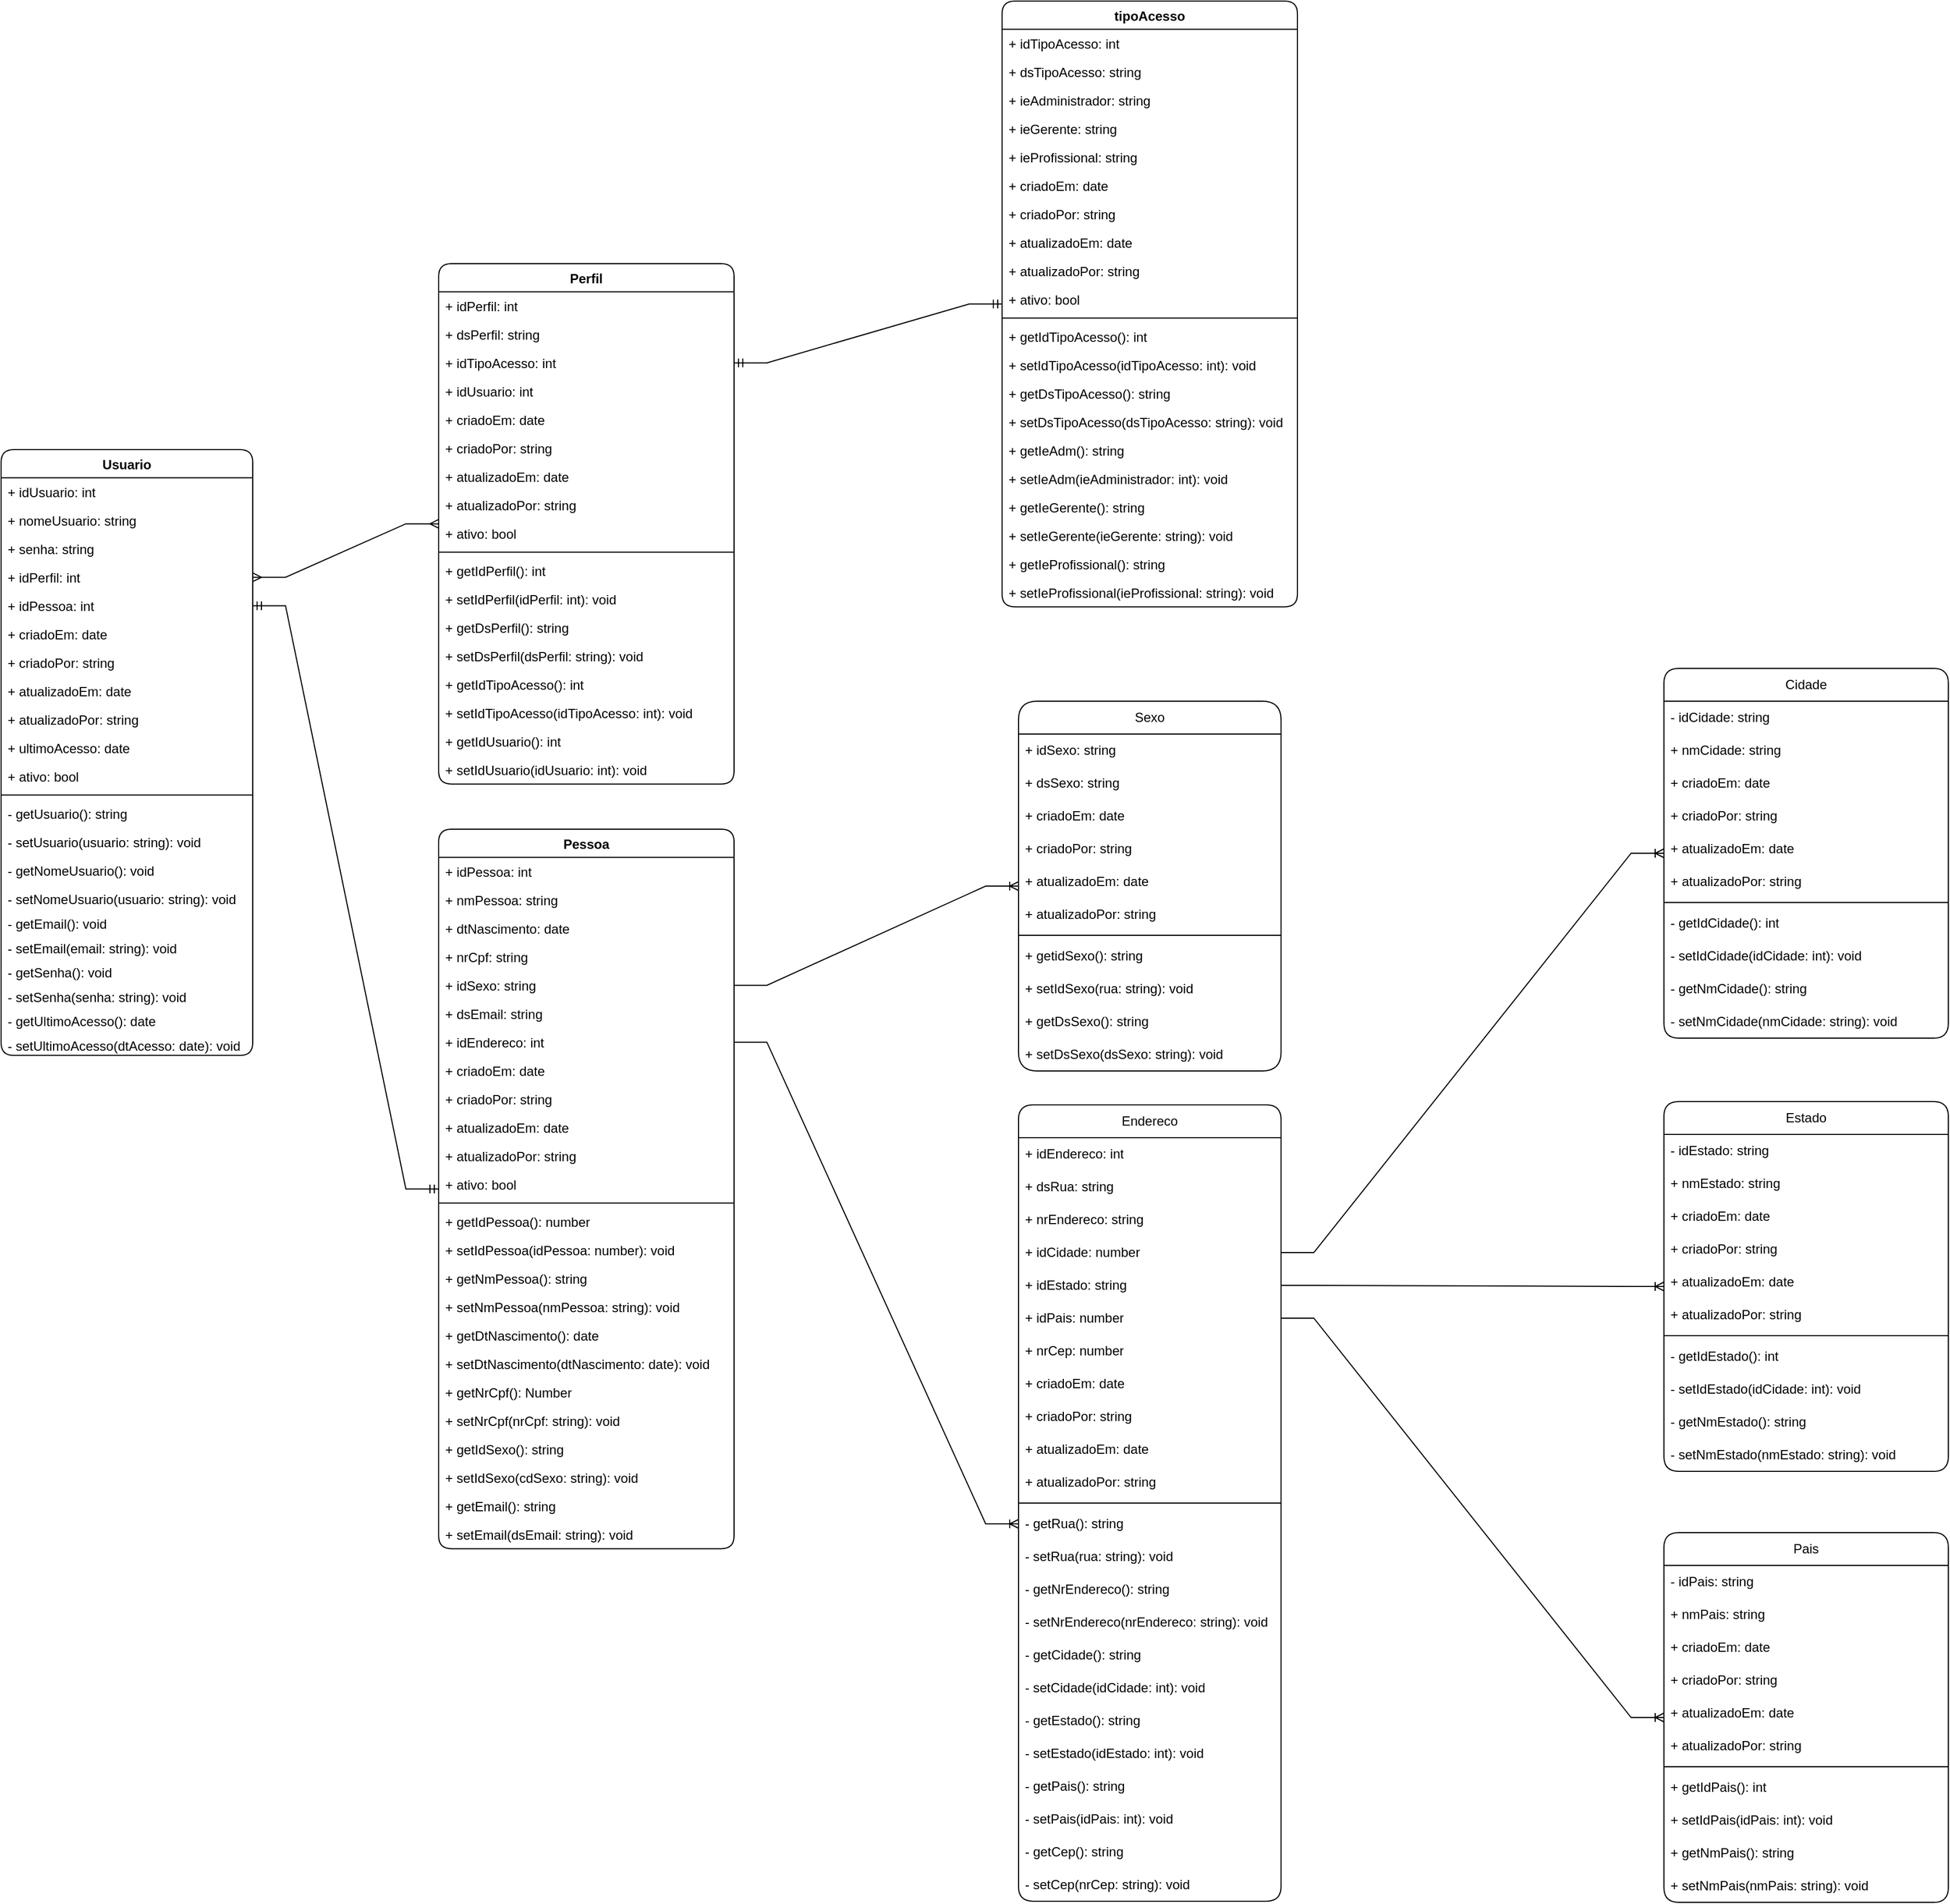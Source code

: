 <mxfile version="24.0.2" type="github">
  <diagram name="Página-1" id="hzcNKE6raNdsnJLooymA">
    <mxGraphModel dx="3218" dy="2235" grid="1" gridSize="10" guides="1" tooltips="1" connect="1" arrows="1" fold="1" page="1" pageScale="1" pageWidth="827" pageHeight="1169" math="0" shadow="0">
      <root>
        <mxCell id="0" />
        <mxCell id="1" parent="0" />
        <mxCell id="2" value="Usuario" style="swimlane;fontStyle=1;align=center;verticalAlign=top;childLayout=stackLayout;horizontal=1;startSize=25.7;horizontalStack=0;resizeParent=1;resizeParentMax=0;resizeLast=0;collapsible=0;marginBottom=0;rounded=1;" parent="1" vertex="1">
          <mxGeometry x="-240" width="230" height="553.8" as="geometry" />
        </mxCell>
        <mxCell id="3" value="+ idUsuario: int" style="text;strokeColor=none;fillColor=none;align=left;verticalAlign=top;spacingLeft=4;spacingRight=4;overflow=hidden;rotatable=0;points=[[0,0.5],[1,0.5]];portConstraint=eastwest;rounded=1;" parent="2" vertex="1">
          <mxGeometry y="25.7" width="230" height="26" as="geometry" />
        </mxCell>
        <mxCell id="4" value="+ nomeUsuario: string" style="text;strokeColor=none;fillColor=none;align=left;verticalAlign=top;spacingLeft=4;spacingRight=4;overflow=hidden;rotatable=0;points=[[0,0.5],[1,0.5]];portConstraint=eastwest;rounded=1;" parent="2" vertex="1">
          <mxGeometry y="51.7" width="230" height="26" as="geometry" />
        </mxCell>
        <mxCell id="6" value="+ senha: string" style="text;strokeColor=none;fillColor=none;align=left;verticalAlign=top;spacingLeft=4;spacingRight=4;overflow=hidden;rotatable=0;points=[[0,0.5],[1,0.5]];portConstraint=eastwest;rounded=1;" parent="2" vertex="1">
          <mxGeometry y="77.7" width="230" height="26" as="geometry" />
        </mxCell>
        <mxCell id="389NvzC_RO50Inqlh07T-171" value="+ idPerfil: int" style="text;strokeColor=none;fillColor=none;align=left;verticalAlign=top;spacingLeft=4;spacingRight=4;overflow=hidden;rotatable=0;points=[[0,0.5],[1,0.5]];portConstraint=eastwest;rounded=1;" vertex="1" parent="2">
          <mxGeometry y="103.7" width="230" height="26" as="geometry" />
        </mxCell>
        <mxCell id="389NvzC_RO50Inqlh07T-232" value="+ idPessoa: int" style="text;strokeColor=none;fillColor=none;align=left;verticalAlign=top;spacingLeft=4;spacingRight=4;overflow=hidden;rotatable=0;points=[[0,0.5],[1,0.5]];portConstraint=eastwest;rounded=1;" vertex="1" parent="2">
          <mxGeometry y="129.7" width="230" height="26" as="geometry" />
        </mxCell>
        <mxCell id="7" value="+ criadoEm: date" style="text;strokeColor=none;fillColor=none;align=left;verticalAlign=top;spacingLeft=4;spacingRight=4;overflow=hidden;rotatable=0;points=[[0,0.5],[1,0.5]];portConstraint=eastwest;rounded=1;" parent="2" vertex="1">
          <mxGeometry y="155.7" width="230" height="26" as="geometry" />
        </mxCell>
        <mxCell id="389NvzC_RO50Inqlh07T-42" value="+ criadoPor: string" style="text;strokeColor=none;fillColor=none;align=left;verticalAlign=top;spacingLeft=4;spacingRight=4;overflow=hidden;rotatable=0;points=[[0,0.5],[1,0.5]];portConstraint=eastwest;rounded=1;" vertex="1" parent="2">
          <mxGeometry y="181.7" width="230" height="26" as="geometry" />
        </mxCell>
        <mxCell id="389NvzC_RO50Inqlh07T-43" value="+ atualizadoEm: date" style="text;strokeColor=none;fillColor=none;align=left;verticalAlign=top;spacingLeft=4;spacingRight=4;overflow=hidden;rotatable=0;points=[[0,0.5],[1,0.5]];portConstraint=eastwest;rounded=1;" vertex="1" parent="2">
          <mxGeometry y="207.7" width="230" height="26" as="geometry" />
        </mxCell>
        <mxCell id="389NvzC_RO50Inqlh07T-45" value="+ atualizadoPor: string" style="text;strokeColor=none;fillColor=none;align=left;verticalAlign=top;spacingLeft=4;spacingRight=4;overflow=hidden;rotatable=0;points=[[0,0.5],[1,0.5]];portConstraint=eastwest;rounded=1;" vertex="1" parent="2">
          <mxGeometry y="233.7" width="230" height="26" as="geometry" />
        </mxCell>
        <mxCell id="8" value="+ ultimoAcesso: date" style="text;strokeColor=none;fillColor=none;align=left;verticalAlign=top;spacingLeft=4;spacingRight=4;overflow=hidden;rotatable=0;points=[[0,0.5],[1,0.5]];portConstraint=eastwest;rounded=1;" parent="2" vertex="1">
          <mxGeometry y="259.7" width="230" height="26" as="geometry" />
        </mxCell>
        <mxCell id="9" value="+ ativo: bool" style="text;strokeColor=none;fillColor=none;align=left;verticalAlign=top;spacingLeft=4;spacingRight=4;overflow=hidden;rotatable=0;points=[[0,0.5],[1,0.5]];portConstraint=eastwest;rounded=1;" parent="2" vertex="1">
          <mxGeometry y="285.7" width="230" height="26" as="geometry" />
        </mxCell>
        <mxCell id="10" style="line;strokeWidth=1;fillColor=none;align=left;verticalAlign=middle;spacingTop=-1;spacingLeft=3;spacingRight=3;rotatable=0;labelPosition=right;points=[];portConstraint=eastwest;strokeColor=inherit;rounded=1;" parent="2" vertex="1">
          <mxGeometry y="311.7" width="230" height="8" as="geometry" />
        </mxCell>
        <mxCell id="22o2V8kA4_nBRsVuC68j-28" value="- getUsuario(): string" style="text;strokeColor=none;fillColor=none;align=left;verticalAlign=top;spacingLeft=4;spacingRight=4;overflow=hidden;rotatable=0;points=[[0,0.5],[1,0.5]];portConstraint=eastwest;rounded=1;" parent="2" vertex="1">
          <mxGeometry y="319.7" width="230" height="26" as="geometry" />
        </mxCell>
        <mxCell id="11" value="- setUsuario(usuario: string): void" style="text;strokeColor=none;fillColor=none;align=left;verticalAlign=top;spacingLeft=4;spacingRight=4;overflow=hidden;rotatable=0;points=[[0,0.5],[1,0.5]];portConstraint=eastwest;rounded=1;" parent="2" vertex="1">
          <mxGeometry y="345.7" width="230" height="26" as="geometry" />
        </mxCell>
        <mxCell id="12" value="- getNomeUsuario(): void" style="text;strokeColor=none;fillColor=none;align=left;verticalAlign=top;spacingLeft=4;spacingRight=4;overflow=hidden;rotatable=0;points=[[0,0.5],[1,0.5]];portConstraint=eastwest;rounded=1;" parent="2" vertex="1">
          <mxGeometry y="371.7" width="230" height="26" as="geometry" />
        </mxCell>
        <mxCell id="22o2V8kA4_nBRsVuC68j-26" value="- setNomeUsuario(usuario: string): void" style="text;strokeColor=none;fillColor=none;align=left;verticalAlign=top;spacingLeft=4;spacingRight=4;overflow=hidden;rotatable=0;points=[[0,0.5],[1,0.5]];portConstraint=eastwest;rounded=1;" parent="2" vertex="1">
          <mxGeometry y="397.7" width="230" height="22.3" as="geometry" />
        </mxCell>
        <mxCell id="389NvzC_RO50Inqlh07T-33" value="- getEmail(): void" style="text;strokeColor=none;fillColor=none;align=left;verticalAlign=top;spacingLeft=4;spacingRight=4;overflow=hidden;rotatable=0;points=[[0,0.5],[1,0.5]];portConstraint=eastwest;rounded=1;" vertex="1" parent="2">
          <mxGeometry y="420" width="230" height="22.3" as="geometry" />
        </mxCell>
        <mxCell id="389NvzC_RO50Inqlh07T-32" value="- setEmail(email: string): void" style="text;strokeColor=none;fillColor=none;align=left;verticalAlign=top;spacingLeft=4;spacingRight=4;overflow=hidden;rotatable=0;points=[[0,0.5],[1,0.5]];portConstraint=eastwest;rounded=1;" vertex="1" parent="2">
          <mxGeometry y="442.3" width="230" height="22.3" as="geometry" />
        </mxCell>
        <mxCell id="389NvzC_RO50Inqlh07T-31" value="- getSenha(): void" style="text;strokeColor=none;fillColor=none;align=left;verticalAlign=top;spacingLeft=4;spacingRight=4;overflow=hidden;rotatable=0;points=[[0,0.5],[1,0.5]];portConstraint=eastwest;rounded=1;" vertex="1" parent="2">
          <mxGeometry y="464.6" width="230" height="22.3" as="geometry" />
        </mxCell>
        <mxCell id="389NvzC_RO50Inqlh07T-30" value="- setSenha(senha: string): void" style="text;strokeColor=none;fillColor=none;align=left;verticalAlign=top;spacingLeft=4;spacingRight=4;overflow=hidden;rotatable=0;points=[[0,0.5],[1,0.5]];portConstraint=eastwest;rounded=1;" vertex="1" parent="2">
          <mxGeometry y="486.9" width="230" height="22.3" as="geometry" />
        </mxCell>
        <mxCell id="389NvzC_RO50Inqlh07T-46" value="- getUltimoAcesso(): date" style="text;strokeColor=none;fillColor=none;align=left;verticalAlign=top;spacingLeft=4;spacingRight=4;overflow=hidden;rotatable=0;points=[[0,0.5],[1,0.5]];portConstraint=eastwest;rounded=1;" vertex="1" parent="2">
          <mxGeometry y="509.2" width="230" height="22.3" as="geometry" />
        </mxCell>
        <mxCell id="389NvzC_RO50Inqlh07T-47" value="- setUltimoAcesso(dtAcesso: date): void" style="text;strokeColor=none;fillColor=none;align=left;verticalAlign=top;spacingLeft=4;spacingRight=4;overflow=hidden;rotatable=0;points=[[0,0.5],[1,0.5]];portConstraint=eastwest;rounded=1;" vertex="1" parent="2">
          <mxGeometry y="531.5" width="230" height="22.3" as="geometry" />
        </mxCell>
        <mxCell id="22o2V8kA4_nBRsVuC68j-12" value="Pessoa" style="swimlane;fontStyle=1;align=center;verticalAlign=top;childLayout=stackLayout;horizontal=1;startSize=25.7;horizontalStack=0;resizeParent=1;resizeParentMax=0;resizeLast=0;collapsible=0;marginBottom=0;rounded=1;" parent="1" vertex="1">
          <mxGeometry x="160" y="347" width="270" height="657.7" as="geometry" />
        </mxCell>
        <mxCell id="22o2V8kA4_nBRsVuC68j-13" value="+ idPessoa: int" style="text;strokeColor=none;fillColor=none;align=left;verticalAlign=top;spacingLeft=4;spacingRight=4;overflow=hidden;rotatable=0;points=[[0,0.5],[1,0.5]];portConstraint=eastwest;rounded=1;" parent="22o2V8kA4_nBRsVuC68j-12" vertex="1">
          <mxGeometry y="25.7" width="270" height="26" as="geometry" />
        </mxCell>
        <mxCell id="22o2V8kA4_nBRsVuC68j-14" value="+ nmPessoa: string" style="text;strokeColor=none;fillColor=none;align=left;verticalAlign=top;spacingLeft=4;spacingRight=4;overflow=hidden;rotatable=0;points=[[0,0.5],[1,0.5]];portConstraint=eastwest;rounded=1;" parent="22o2V8kA4_nBRsVuC68j-12" vertex="1">
          <mxGeometry y="51.7" width="270" height="26" as="geometry" />
        </mxCell>
        <mxCell id="22o2V8kA4_nBRsVuC68j-15" value="+ dtNascimento: date" style="text;strokeColor=none;fillColor=none;align=left;verticalAlign=top;spacingLeft=4;spacingRight=4;overflow=hidden;rotatable=0;points=[[0,0.5],[1,0.5]];portConstraint=eastwest;rounded=1;" parent="22o2V8kA4_nBRsVuC68j-12" vertex="1">
          <mxGeometry y="77.7" width="270" height="26" as="geometry" />
        </mxCell>
        <mxCell id="22o2V8kA4_nBRsVuC68j-16" value="+ nrCpf: string" style="text;strokeColor=none;fillColor=none;align=left;verticalAlign=top;spacingLeft=4;spacingRight=4;overflow=hidden;rotatable=0;points=[[0,0.5],[1,0.5]];portConstraint=eastwest;rounded=1;" parent="22o2V8kA4_nBRsVuC68j-12" vertex="1">
          <mxGeometry y="103.7" width="270" height="26" as="geometry" />
        </mxCell>
        <mxCell id="22o2V8kA4_nBRsVuC68j-17" value="+ idSexo: string" style="text;strokeColor=none;fillColor=none;align=left;verticalAlign=top;spacingLeft=4;spacingRight=4;overflow=hidden;rotatable=0;points=[[0,0.5],[1,0.5]];portConstraint=eastwest;rounded=1;" parent="22o2V8kA4_nBRsVuC68j-12" vertex="1">
          <mxGeometry y="129.7" width="270" height="26" as="geometry" />
        </mxCell>
        <mxCell id="389NvzC_RO50Inqlh07T-41" value="+ dsEmail: string" style="text;strokeColor=none;fillColor=none;align=left;verticalAlign=top;spacingLeft=4;spacingRight=4;overflow=hidden;rotatable=0;points=[[0,0.5],[1,0.5]];portConstraint=eastwest;rounded=1;" vertex="1" parent="22o2V8kA4_nBRsVuC68j-12">
          <mxGeometry y="155.7" width="270" height="26" as="geometry" />
        </mxCell>
        <mxCell id="389NvzC_RO50Inqlh07T-87" value="+ idEndereco: int" style="text;strokeColor=none;fillColor=none;align=left;verticalAlign=top;spacingLeft=4;spacingRight=4;overflow=hidden;rotatable=0;points=[[0,0.5],[1,0.5]];portConstraint=eastwest;rounded=1;" vertex="1" parent="22o2V8kA4_nBRsVuC68j-12">
          <mxGeometry y="181.7" width="270" height="26" as="geometry" />
        </mxCell>
        <mxCell id="22o2V8kA4_nBRsVuC68j-18" value="+ criadoEm: date" style="text;strokeColor=none;fillColor=none;align=left;verticalAlign=top;spacingLeft=4;spacingRight=4;overflow=hidden;rotatable=0;points=[[0,0.5],[1,0.5]];portConstraint=eastwest;rounded=1;" parent="22o2V8kA4_nBRsVuC68j-12" vertex="1">
          <mxGeometry y="207.7" width="270" height="26" as="geometry" />
        </mxCell>
        <mxCell id="22o2V8kA4_nBRsVuC68j-30" value="+ criadoPor: string" style="text;strokeColor=none;fillColor=none;align=left;verticalAlign=top;spacingLeft=4;spacingRight=4;overflow=hidden;rotatable=0;points=[[0,0.5],[1,0.5]];portConstraint=eastwest;rounded=1;" parent="22o2V8kA4_nBRsVuC68j-12" vertex="1">
          <mxGeometry y="233.7" width="270" height="26" as="geometry" />
        </mxCell>
        <mxCell id="22o2V8kA4_nBRsVuC68j-29" value="+ atualizadoEm: date" style="text;strokeColor=none;fillColor=none;align=left;verticalAlign=top;spacingLeft=4;spacingRight=4;overflow=hidden;rotatable=0;points=[[0,0.5],[1,0.5]];portConstraint=eastwest;rounded=1;" parent="22o2V8kA4_nBRsVuC68j-12" vertex="1">
          <mxGeometry y="259.7" width="270" height="26" as="geometry" />
        </mxCell>
        <mxCell id="22o2V8kA4_nBRsVuC68j-31" value="+ atualizadoPor: string" style="text;strokeColor=none;fillColor=none;align=left;verticalAlign=top;spacingLeft=4;spacingRight=4;overflow=hidden;rotatable=0;points=[[0,0.5],[1,0.5]];portConstraint=eastwest;rounded=1;" parent="22o2V8kA4_nBRsVuC68j-12" vertex="1">
          <mxGeometry y="285.7" width="270" height="26" as="geometry" />
        </mxCell>
        <mxCell id="22o2V8kA4_nBRsVuC68j-19" value="+ ativo: bool" style="text;strokeColor=none;fillColor=none;align=left;verticalAlign=top;spacingLeft=4;spacingRight=4;overflow=hidden;rotatable=0;points=[[0,0.5],[1,0.5]];portConstraint=eastwest;rounded=1;" parent="22o2V8kA4_nBRsVuC68j-12" vertex="1">
          <mxGeometry y="311.7" width="270" height="26" as="geometry" />
        </mxCell>
        <mxCell id="22o2V8kA4_nBRsVuC68j-20" style="line;strokeWidth=1;fillColor=none;align=left;verticalAlign=middle;spacingTop=-1;spacingLeft=3;spacingRight=3;rotatable=0;labelPosition=right;points=[];portConstraint=eastwest;strokeColor=inherit;rounded=1;" parent="22o2V8kA4_nBRsVuC68j-12" vertex="1">
          <mxGeometry y="337.7" width="270" height="8" as="geometry" />
        </mxCell>
        <mxCell id="22o2V8kA4_nBRsVuC68j-21" value="+ getIdPessoa(): number" style="text;strokeColor=none;fillColor=none;align=left;verticalAlign=top;spacingLeft=4;spacingRight=4;overflow=hidden;rotatable=0;points=[[0,0.5],[1,0.5]];portConstraint=eastwest;rounded=1;" parent="22o2V8kA4_nBRsVuC68j-12" vertex="1">
          <mxGeometry y="345.7" width="270" height="26" as="geometry" />
        </mxCell>
        <mxCell id="22o2V8kA4_nBRsVuC68j-22" value="+ setIdPessoa(idPessoa: number): void" style="text;strokeColor=none;fillColor=none;align=left;verticalAlign=top;spacingLeft=4;spacingRight=4;overflow=hidden;rotatable=0;points=[[0,0.5],[1,0.5]];portConstraint=eastwest;rounded=1;" parent="22o2V8kA4_nBRsVuC68j-12" vertex="1">
          <mxGeometry y="371.7" width="270" height="26" as="geometry" />
        </mxCell>
        <mxCell id="389NvzC_RO50Inqlh07T-57" value="+ getNmPessoa(): string" style="text;strokeColor=none;fillColor=none;align=left;verticalAlign=top;spacingLeft=4;spacingRight=4;overflow=hidden;rotatable=0;points=[[0,0.5],[1,0.5]];portConstraint=eastwest;rounded=1;" vertex="1" parent="22o2V8kA4_nBRsVuC68j-12">
          <mxGeometry y="397.7" width="270" height="26" as="geometry" />
        </mxCell>
        <mxCell id="389NvzC_RO50Inqlh07T-56" value="+ setNmPessoa(nmPessoa: string): void" style="text;strokeColor=none;fillColor=none;align=left;verticalAlign=top;spacingLeft=4;spacingRight=4;overflow=hidden;rotatable=0;points=[[0,0.5],[1,0.5]];portConstraint=eastwest;rounded=1;" vertex="1" parent="22o2V8kA4_nBRsVuC68j-12">
          <mxGeometry y="423.7" width="270" height="26" as="geometry" />
        </mxCell>
        <mxCell id="389NvzC_RO50Inqlh07T-55" value="+ getDtNascimento(): date" style="text;strokeColor=none;fillColor=none;align=left;verticalAlign=top;spacingLeft=4;spacingRight=4;overflow=hidden;rotatable=0;points=[[0,0.5],[1,0.5]];portConstraint=eastwest;rounded=1;" vertex="1" parent="22o2V8kA4_nBRsVuC68j-12">
          <mxGeometry y="449.7" width="270" height="26" as="geometry" />
        </mxCell>
        <mxCell id="389NvzC_RO50Inqlh07T-54" value="+ setDtNascimento(dtNascimento: date): void" style="text;strokeColor=none;fillColor=none;align=left;verticalAlign=top;spacingLeft=4;spacingRight=4;overflow=hidden;rotatable=0;points=[[0,0.5],[1,0.5]];portConstraint=eastwest;rounded=1;" vertex="1" parent="22o2V8kA4_nBRsVuC68j-12">
          <mxGeometry y="475.7" width="270" height="26" as="geometry" />
        </mxCell>
        <mxCell id="389NvzC_RO50Inqlh07T-53" value="+ getNrCpf(): Number" style="text;strokeColor=none;fillColor=none;align=left;verticalAlign=top;spacingLeft=4;spacingRight=4;overflow=hidden;rotatable=0;points=[[0,0.5],[1,0.5]];portConstraint=eastwest;rounded=1;" vertex="1" parent="22o2V8kA4_nBRsVuC68j-12">
          <mxGeometry y="501.7" width="270" height="26" as="geometry" />
        </mxCell>
        <mxCell id="389NvzC_RO50Inqlh07T-52" value="+ setNrCpf(nrCpf: string): void" style="text;strokeColor=none;fillColor=none;align=left;verticalAlign=top;spacingLeft=4;spacingRight=4;overflow=hidden;rotatable=0;points=[[0,0.5],[1,0.5]];portConstraint=eastwest;rounded=1;" vertex="1" parent="22o2V8kA4_nBRsVuC68j-12">
          <mxGeometry y="527.7" width="270" height="26" as="geometry" />
        </mxCell>
        <mxCell id="389NvzC_RO50Inqlh07T-51" value="+ getIdSexo(): string" style="text;strokeColor=none;fillColor=none;align=left;verticalAlign=top;spacingLeft=4;spacingRight=4;overflow=hidden;rotatable=0;points=[[0,0.5],[1,0.5]];portConstraint=eastwest;rounded=1;" vertex="1" parent="22o2V8kA4_nBRsVuC68j-12">
          <mxGeometry y="553.7" width="270" height="26" as="geometry" />
        </mxCell>
        <mxCell id="389NvzC_RO50Inqlh07T-50" value="+ setIdSexo(cdSexo: string): void" style="text;strokeColor=none;fillColor=none;align=left;verticalAlign=top;spacingLeft=4;spacingRight=4;overflow=hidden;rotatable=0;points=[[0,0.5],[1,0.5]];portConstraint=eastwest;rounded=1;" vertex="1" parent="22o2V8kA4_nBRsVuC68j-12">
          <mxGeometry y="579.7" width="270" height="26" as="geometry" />
        </mxCell>
        <mxCell id="389NvzC_RO50Inqlh07T-49" value="+ getEmail(): string" style="text;strokeColor=none;fillColor=none;align=left;verticalAlign=top;spacingLeft=4;spacingRight=4;overflow=hidden;rotatable=0;points=[[0,0.5],[1,0.5]];portConstraint=eastwest;rounded=1;" vertex="1" parent="22o2V8kA4_nBRsVuC68j-12">
          <mxGeometry y="605.7" width="270" height="26" as="geometry" />
        </mxCell>
        <mxCell id="389NvzC_RO50Inqlh07T-48" value="+ setEmail(dsEmail: string): void" style="text;strokeColor=none;fillColor=none;align=left;verticalAlign=top;spacingLeft=4;spacingRight=4;overflow=hidden;rotatable=0;points=[[0,0.5],[1,0.5]];portConstraint=eastwest;rounded=1;" vertex="1" parent="22o2V8kA4_nBRsVuC68j-12">
          <mxGeometry y="631.7" width="270" height="26" as="geometry" />
        </mxCell>
        <mxCell id="22o2V8kA4_nBRsVuC68j-34" value="Endereco" style="swimlane;fontStyle=0;childLayout=stackLayout;horizontal=1;startSize=30;horizontalStack=0;resizeParent=1;resizeParentMax=0;resizeLast=0;collapsible=1;marginBottom=0;whiteSpace=wrap;html=1;rounded=1;" parent="1" vertex="1">
          <mxGeometry x="690" y="599" width="240" height="728" as="geometry">
            <mxRectangle x="790" y="540" width="90" height="30" as="alternateBounds" />
          </mxGeometry>
        </mxCell>
        <mxCell id="389NvzC_RO50Inqlh07T-88" value="+ idEndereco: int" style="text;strokeColor=none;fillColor=none;align=left;verticalAlign=middle;spacingLeft=4;spacingRight=4;overflow=hidden;points=[[0,0.5],[1,0.5]];portConstraint=eastwest;rotatable=0;whiteSpace=wrap;html=1;" vertex="1" parent="22o2V8kA4_nBRsVuC68j-34">
          <mxGeometry y="30" width="240" height="30" as="geometry" />
        </mxCell>
        <mxCell id="22o2V8kA4_nBRsVuC68j-35" value="+ dsRua: string" style="text;strokeColor=none;fillColor=none;align=left;verticalAlign=middle;spacingLeft=4;spacingRight=4;overflow=hidden;points=[[0,0.5],[1,0.5]];portConstraint=eastwest;rotatable=0;whiteSpace=wrap;html=1;" parent="22o2V8kA4_nBRsVuC68j-34" vertex="1">
          <mxGeometry y="60" width="240" height="30" as="geometry" />
        </mxCell>
        <mxCell id="389NvzC_RO50Inqlh07T-13" value="+ nrEndereco: string" style="text;strokeColor=none;fillColor=none;align=left;verticalAlign=middle;spacingLeft=4;spacingRight=4;overflow=hidden;points=[[0,0.5],[1,0.5]];portConstraint=eastwest;rotatable=0;whiteSpace=wrap;html=1;" vertex="1" parent="22o2V8kA4_nBRsVuC68j-34">
          <mxGeometry y="90" width="240" height="30" as="geometry" />
        </mxCell>
        <mxCell id="389NvzC_RO50Inqlh07T-14" value="+ idCidade: number" style="text;strokeColor=none;fillColor=none;align=left;verticalAlign=middle;spacingLeft=4;spacingRight=4;overflow=hidden;points=[[0,0.5],[1,0.5]];portConstraint=eastwest;rotatable=0;whiteSpace=wrap;html=1;" vertex="1" parent="22o2V8kA4_nBRsVuC68j-34">
          <mxGeometry y="120" width="240" height="30" as="geometry" />
        </mxCell>
        <mxCell id="389NvzC_RO50Inqlh07T-15" value="+ idEstado: string" style="text;strokeColor=none;fillColor=none;align=left;verticalAlign=middle;spacingLeft=4;spacingRight=4;overflow=hidden;points=[[0,0.5],[1,0.5]];portConstraint=eastwest;rotatable=0;whiteSpace=wrap;html=1;" vertex="1" parent="22o2V8kA4_nBRsVuC68j-34">
          <mxGeometry y="150" width="240" height="30" as="geometry" />
        </mxCell>
        <mxCell id="389NvzC_RO50Inqlh07T-16" value="+ idPais: number" style="text;strokeColor=none;fillColor=none;align=left;verticalAlign=middle;spacingLeft=4;spacingRight=4;overflow=hidden;points=[[0,0.5],[1,0.5]];portConstraint=eastwest;rotatable=0;whiteSpace=wrap;html=1;" vertex="1" parent="22o2V8kA4_nBRsVuC68j-34">
          <mxGeometry y="180" width="240" height="30" as="geometry" />
        </mxCell>
        <mxCell id="389NvzC_RO50Inqlh07T-18" value="+ nrCep: number" style="text;strokeColor=none;fillColor=none;align=left;verticalAlign=middle;spacingLeft=4;spacingRight=4;overflow=hidden;points=[[0,0.5],[1,0.5]];portConstraint=eastwest;rotatable=0;whiteSpace=wrap;html=1;" vertex="1" parent="22o2V8kA4_nBRsVuC68j-34">
          <mxGeometry y="210" width="240" height="30" as="geometry" />
        </mxCell>
        <mxCell id="389NvzC_RO50Inqlh07T-61" value="+ criadoEm: date" style="text;strokeColor=none;fillColor=none;align=left;verticalAlign=middle;spacingLeft=4;spacingRight=4;overflow=hidden;points=[[0,0.5],[1,0.5]];portConstraint=eastwest;rotatable=0;whiteSpace=wrap;html=1;" vertex="1" parent="22o2V8kA4_nBRsVuC68j-34">
          <mxGeometry y="240" width="240" height="30" as="geometry" />
        </mxCell>
        <mxCell id="389NvzC_RO50Inqlh07T-60" value="+ criadoPor: string" style="text;strokeColor=none;fillColor=none;align=left;verticalAlign=middle;spacingLeft=4;spacingRight=4;overflow=hidden;points=[[0,0.5],[1,0.5]];portConstraint=eastwest;rotatable=0;whiteSpace=wrap;html=1;" vertex="1" parent="22o2V8kA4_nBRsVuC68j-34">
          <mxGeometry y="270" width="240" height="30" as="geometry" />
        </mxCell>
        <mxCell id="389NvzC_RO50Inqlh07T-59" value="+ atualizadoEm: date" style="text;strokeColor=none;fillColor=none;align=left;verticalAlign=middle;spacingLeft=4;spacingRight=4;overflow=hidden;points=[[0,0.5],[1,0.5]];portConstraint=eastwest;rotatable=0;whiteSpace=wrap;html=1;" vertex="1" parent="22o2V8kA4_nBRsVuC68j-34">
          <mxGeometry y="300" width="240" height="30" as="geometry" />
        </mxCell>
        <mxCell id="389NvzC_RO50Inqlh07T-58" value="+ atualizadoPor: string" style="text;strokeColor=none;fillColor=none;align=left;verticalAlign=middle;spacingLeft=4;spacingRight=4;overflow=hidden;points=[[0,0.5],[1,0.5]];portConstraint=eastwest;rotatable=0;whiteSpace=wrap;html=1;" vertex="1" parent="22o2V8kA4_nBRsVuC68j-34">
          <mxGeometry y="330" width="240" height="30" as="geometry" />
        </mxCell>
        <mxCell id="389NvzC_RO50Inqlh07T-19" style="line;strokeWidth=1;fillColor=none;align=left;verticalAlign=middle;spacingTop=-1;spacingLeft=3;spacingRight=3;rotatable=0;labelPosition=right;points=[];portConstraint=eastwest;strokeColor=inherit;rounded=1;" vertex="1" parent="22o2V8kA4_nBRsVuC68j-34">
          <mxGeometry y="360" width="240" height="8" as="geometry" />
        </mxCell>
        <mxCell id="22o2V8kA4_nBRsVuC68j-36" value="- getRua(): string" style="text;strokeColor=none;fillColor=none;align=left;verticalAlign=middle;spacingLeft=4;spacingRight=4;overflow=hidden;points=[[0,0.5],[1,0.5]];portConstraint=eastwest;rotatable=0;whiteSpace=wrap;html=1;" parent="22o2V8kA4_nBRsVuC68j-34" vertex="1">
          <mxGeometry y="368" width="240" height="30" as="geometry" />
        </mxCell>
        <mxCell id="22o2V8kA4_nBRsVuC68j-37" value="- setRua(rua: string): void" style="text;strokeColor=none;fillColor=none;align=left;verticalAlign=middle;spacingLeft=4;spacingRight=4;overflow=hidden;points=[[0,0.5],[1,0.5]];portConstraint=eastwest;rotatable=0;whiteSpace=wrap;html=1;" parent="22o2V8kA4_nBRsVuC68j-34" vertex="1">
          <mxGeometry y="398" width="240" height="30" as="geometry" />
        </mxCell>
        <mxCell id="389NvzC_RO50Inqlh07T-24" value="- getNrEndereco(): string" style="text;strokeColor=none;fillColor=none;align=left;verticalAlign=middle;spacingLeft=4;spacingRight=4;overflow=hidden;points=[[0,0.5],[1,0.5]];portConstraint=eastwest;rotatable=0;whiteSpace=wrap;html=1;" vertex="1" parent="22o2V8kA4_nBRsVuC68j-34">
          <mxGeometry y="428" width="240" height="30" as="geometry" />
        </mxCell>
        <mxCell id="389NvzC_RO50Inqlh07T-23" value="- setNrEndereco(nrEndereco: string): void" style="text;strokeColor=none;fillColor=none;align=left;verticalAlign=middle;spacingLeft=4;spacingRight=4;overflow=hidden;points=[[0,0.5],[1,0.5]];portConstraint=eastwest;rotatable=0;whiteSpace=wrap;html=1;" vertex="1" parent="22o2V8kA4_nBRsVuC68j-34">
          <mxGeometry y="458" width="240" height="30" as="geometry" />
        </mxCell>
        <mxCell id="389NvzC_RO50Inqlh07T-22" value="- getCidade(): string" style="text;strokeColor=none;fillColor=none;align=left;verticalAlign=middle;spacingLeft=4;spacingRight=4;overflow=hidden;points=[[0,0.5],[1,0.5]];portConstraint=eastwest;rotatable=0;whiteSpace=wrap;html=1;" vertex="1" parent="22o2V8kA4_nBRsVuC68j-34">
          <mxGeometry y="488" width="240" height="30" as="geometry" />
        </mxCell>
        <mxCell id="389NvzC_RO50Inqlh07T-29" value="- setCidade(idCidade: int): void" style="text;strokeColor=none;fillColor=none;align=left;verticalAlign=middle;spacingLeft=4;spacingRight=4;overflow=hidden;points=[[0,0.5],[1,0.5]];portConstraint=eastwest;rotatable=0;whiteSpace=wrap;html=1;" vertex="1" parent="22o2V8kA4_nBRsVuC68j-34">
          <mxGeometry y="518" width="240" height="30" as="geometry" />
        </mxCell>
        <mxCell id="389NvzC_RO50Inqlh07T-28" value="- getEstado(): string" style="text;strokeColor=none;fillColor=none;align=left;verticalAlign=middle;spacingLeft=4;spacingRight=4;overflow=hidden;points=[[0,0.5],[1,0.5]];portConstraint=eastwest;rotatable=0;whiteSpace=wrap;html=1;" vertex="1" parent="22o2V8kA4_nBRsVuC68j-34">
          <mxGeometry y="548" width="240" height="30" as="geometry" />
        </mxCell>
        <mxCell id="389NvzC_RO50Inqlh07T-27" value="- setEstado(idEstado: int): void" style="text;strokeColor=none;fillColor=none;align=left;verticalAlign=middle;spacingLeft=4;spacingRight=4;overflow=hidden;points=[[0,0.5],[1,0.5]];portConstraint=eastwest;rotatable=0;whiteSpace=wrap;html=1;" vertex="1" parent="22o2V8kA4_nBRsVuC68j-34">
          <mxGeometry y="578" width="240" height="30" as="geometry" />
        </mxCell>
        <mxCell id="389NvzC_RO50Inqlh07T-26" value="- getPais(): string" style="text;strokeColor=none;fillColor=none;align=left;verticalAlign=middle;spacingLeft=4;spacingRight=4;overflow=hidden;points=[[0,0.5],[1,0.5]];portConstraint=eastwest;rotatable=0;whiteSpace=wrap;html=1;" vertex="1" parent="22o2V8kA4_nBRsVuC68j-34">
          <mxGeometry y="608" width="240" height="30" as="geometry" />
        </mxCell>
        <mxCell id="389NvzC_RO50Inqlh07T-25" value="- setPais(idPais: int): void" style="text;strokeColor=none;fillColor=none;align=left;verticalAlign=middle;spacingLeft=4;spacingRight=4;overflow=hidden;points=[[0,0.5],[1,0.5]];portConstraint=eastwest;rotatable=0;whiteSpace=wrap;html=1;" vertex="1" parent="22o2V8kA4_nBRsVuC68j-34">
          <mxGeometry y="638" width="240" height="30" as="geometry" />
        </mxCell>
        <mxCell id="389NvzC_RO50Inqlh07T-21" value="- getCep(): string" style="text;strokeColor=none;fillColor=none;align=left;verticalAlign=middle;spacingLeft=4;spacingRight=4;overflow=hidden;points=[[0,0.5],[1,0.5]];portConstraint=eastwest;rotatable=0;whiteSpace=wrap;html=1;" vertex="1" parent="22o2V8kA4_nBRsVuC68j-34">
          <mxGeometry y="668" width="240" height="30" as="geometry" />
        </mxCell>
        <mxCell id="389NvzC_RO50Inqlh07T-20" value="- setCep(nrCep: string): void" style="text;strokeColor=none;fillColor=none;align=left;verticalAlign=middle;spacingLeft=4;spacingRight=4;overflow=hidden;points=[[0,0.5],[1,0.5]];portConstraint=eastwest;rotatable=0;whiteSpace=wrap;html=1;" vertex="1" parent="22o2V8kA4_nBRsVuC68j-34">
          <mxGeometry y="698" width="240" height="30" as="geometry" />
        </mxCell>
        <mxCell id="389NvzC_RO50Inqlh07T-12" value="" style="edgeStyle=entityRelationEdgeStyle;fontSize=12;html=1;endArrow=ERoneToMany;rounded=0;entryX=0;entryY=0.5;entryDx=0;entryDy=0;" edge="1" parent="1" source="389NvzC_RO50Inqlh07T-87" target="22o2V8kA4_nBRsVuC68j-36">
          <mxGeometry width="100" height="100" relative="1" as="geometry">
            <mxPoint x="394" y="519" as="sourcePoint" />
            <mxPoint x="494" y="419" as="targetPoint" />
          </mxGeometry>
        </mxCell>
        <mxCell id="389NvzC_RO50Inqlh07T-34" value="" style="edgeStyle=entityRelationEdgeStyle;fontSize=12;html=1;endArrow=ERmandOne;startArrow=ERmandOne;rounded=0;" edge="1" parent="1" source="389NvzC_RO50Inqlh07T-232" target="22o2V8kA4_nBRsVuC68j-12">
          <mxGeometry width="100" height="100" relative="1" as="geometry">
            <mxPoint x="30" y="240" as="sourcePoint" />
            <mxPoint x="310" y="130" as="targetPoint" />
          </mxGeometry>
        </mxCell>
        <mxCell id="389NvzC_RO50Inqlh07T-62" value="Cidade" style="swimlane;fontStyle=0;childLayout=stackLayout;horizontal=1;startSize=30;horizontalStack=0;resizeParent=1;resizeParentMax=0;resizeLast=0;collapsible=1;marginBottom=0;whiteSpace=wrap;html=1;rounded=1;" vertex="1" parent="1">
          <mxGeometry x="1280" y="200" width="260" height="338" as="geometry">
            <mxRectangle x="1320" y="140" width="80" height="30" as="alternateBounds" />
          </mxGeometry>
        </mxCell>
        <mxCell id="389NvzC_RO50Inqlh07T-63" value="- idCidade: string" style="text;strokeColor=none;fillColor=none;align=left;verticalAlign=middle;spacingLeft=4;spacingRight=4;overflow=hidden;points=[[0,0.5],[1,0.5]];portConstraint=eastwest;rotatable=0;whiteSpace=wrap;html=1;" vertex="1" parent="389NvzC_RO50Inqlh07T-62">
          <mxGeometry y="30" width="260" height="30" as="geometry" />
        </mxCell>
        <mxCell id="389NvzC_RO50Inqlh07T-64" value="+ nmCidade: string" style="text;strokeColor=none;fillColor=none;align=left;verticalAlign=middle;spacingLeft=4;spacingRight=4;overflow=hidden;points=[[0,0.5],[1,0.5]];portConstraint=eastwest;rotatable=0;whiteSpace=wrap;html=1;" vertex="1" parent="389NvzC_RO50Inqlh07T-62">
          <mxGeometry y="60" width="260" height="30" as="geometry" />
        </mxCell>
        <mxCell id="389NvzC_RO50Inqlh07T-69" value="+ criadoEm: date" style="text;strokeColor=none;fillColor=none;align=left;verticalAlign=middle;spacingLeft=4;spacingRight=4;overflow=hidden;points=[[0,0.5],[1,0.5]];portConstraint=eastwest;rotatable=0;whiteSpace=wrap;html=1;" vertex="1" parent="389NvzC_RO50Inqlh07T-62">
          <mxGeometry y="90" width="260" height="30" as="geometry" />
        </mxCell>
        <mxCell id="389NvzC_RO50Inqlh07T-70" value="+ criadoPor: string" style="text;strokeColor=none;fillColor=none;align=left;verticalAlign=middle;spacingLeft=4;spacingRight=4;overflow=hidden;points=[[0,0.5],[1,0.5]];portConstraint=eastwest;rotatable=0;whiteSpace=wrap;html=1;" vertex="1" parent="389NvzC_RO50Inqlh07T-62">
          <mxGeometry y="120" width="260" height="30" as="geometry" />
        </mxCell>
        <mxCell id="389NvzC_RO50Inqlh07T-71" value="+ atualizadoEm: date" style="text;strokeColor=none;fillColor=none;align=left;verticalAlign=middle;spacingLeft=4;spacingRight=4;overflow=hidden;points=[[0,0.5],[1,0.5]];portConstraint=eastwest;rotatable=0;whiteSpace=wrap;html=1;" vertex="1" parent="389NvzC_RO50Inqlh07T-62">
          <mxGeometry y="150" width="260" height="30" as="geometry" />
        </mxCell>
        <mxCell id="389NvzC_RO50Inqlh07T-72" value="+ atualizadoPor: string" style="text;strokeColor=none;fillColor=none;align=left;verticalAlign=middle;spacingLeft=4;spacingRight=4;overflow=hidden;points=[[0,0.5],[1,0.5]];portConstraint=eastwest;rotatable=0;whiteSpace=wrap;html=1;" vertex="1" parent="389NvzC_RO50Inqlh07T-62">
          <mxGeometry y="180" width="260" height="30" as="geometry" />
        </mxCell>
        <mxCell id="389NvzC_RO50Inqlh07T-73" style="line;strokeWidth=1;fillColor=none;align=left;verticalAlign=middle;spacingTop=-1;spacingLeft=3;spacingRight=3;rotatable=0;labelPosition=right;points=[];portConstraint=eastwest;strokeColor=inherit;rounded=1;" vertex="1" parent="389NvzC_RO50Inqlh07T-62">
          <mxGeometry y="210" width="260" height="8" as="geometry" />
        </mxCell>
        <mxCell id="389NvzC_RO50Inqlh07T-74" value="- getIdCidade(): int" style="text;strokeColor=none;fillColor=none;align=left;verticalAlign=middle;spacingLeft=4;spacingRight=4;overflow=hidden;points=[[0,0.5],[1,0.5]];portConstraint=eastwest;rotatable=0;whiteSpace=wrap;html=1;" vertex="1" parent="389NvzC_RO50Inqlh07T-62">
          <mxGeometry y="218" width="260" height="30" as="geometry" />
        </mxCell>
        <mxCell id="389NvzC_RO50Inqlh07T-75" value="- setIdCidade(idCidade: int): void" style="text;strokeColor=none;fillColor=none;align=left;verticalAlign=middle;spacingLeft=4;spacingRight=4;overflow=hidden;points=[[0,0.5],[1,0.5]];portConstraint=eastwest;rotatable=0;whiteSpace=wrap;html=1;" vertex="1" parent="389NvzC_RO50Inqlh07T-62">
          <mxGeometry y="248" width="260" height="30" as="geometry" />
        </mxCell>
        <mxCell id="389NvzC_RO50Inqlh07T-76" value="- getNmCidade(): string" style="text;strokeColor=none;fillColor=none;align=left;verticalAlign=middle;spacingLeft=4;spacingRight=4;overflow=hidden;points=[[0,0.5],[1,0.5]];portConstraint=eastwest;rotatable=0;whiteSpace=wrap;html=1;" vertex="1" parent="389NvzC_RO50Inqlh07T-62">
          <mxGeometry y="278" width="260" height="30" as="geometry" />
        </mxCell>
        <mxCell id="389NvzC_RO50Inqlh07T-77" value="- setNmCidade(nmCidade: string): void" style="text;strokeColor=none;fillColor=none;align=left;verticalAlign=middle;spacingLeft=4;spacingRight=4;overflow=hidden;points=[[0,0.5],[1,0.5]];portConstraint=eastwest;rotatable=0;whiteSpace=wrap;html=1;" vertex="1" parent="389NvzC_RO50Inqlh07T-62">
          <mxGeometry y="308" width="260" height="30" as="geometry" />
        </mxCell>
        <mxCell id="389NvzC_RO50Inqlh07T-86" value="" style="edgeStyle=entityRelationEdgeStyle;fontSize=12;html=1;endArrow=ERoneToMany;rounded=0;exitX=1;exitY=0.5;exitDx=0;exitDy=0;" edge="1" parent="1" target="389NvzC_RO50Inqlh07T-62" source="389NvzC_RO50Inqlh07T-14">
          <mxGeometry width="100" height="100" relative="1" as="geometry">
            <mxPoint x="460" y="2330" as="sourcePoint" />
            <mxPoint x="524" y="2207" as="targetPoint" />
          </mxGeometry>
        </mxCell>
        <mxCell id="389NvzC_RO50Inqlh07T-92" value="Estado" style="swimlane;fontStyle=0;childLayout=stackLayout;horizontal=1;startSize=30;horizontalStack=0;resizeParent=1;resizeParentMax=0;resizeLast=0;collapsible=1;marginBottom=0;whiteSpace=wrap;html=1;rounded=1;" vertex="1" parent="1">
          <mxGeometry x="1280" y="596" width="260" height="338" as="geometry">
            <mxRectangle x="1320" y="536" width="80" height="30" as="alternateBounds" />
          </mxGeometry>
        </mxCell>
        <mxCell id="389NvzC_RO50Inqlh07T-93" value="- idEstado: string" style="text;strokeColor=none;fillColor=none;align=left;verticalAlign=middle;spacingLeft=4;spacingRight=4;overflow=hidden;points=[[0,0.5],[1,0.5]];portConstraint=eastwest;rotatable=0;whiteSpace=wrap;html=1;" vertex="1" parent="389NvzC_RO50Inqlh07T-92">
          <mxGeometry y="30" width="260" height="30" as="geometry" />
        </mxCell>
        <mxCell id="389NvzC_RO50Inqlh07T-94" value="+ nmEstado: string" style="text;strokeColor=none;fillColor=none;align=left;verticalAlign=middle;spacingLeft=4;spacingRight=4;overflow=hidden;points=[[0,0.5],[1,0.5]];portConstraint=eastwest;rotatable=0;whiteSpace=wrap;html=1;" vertex="1" parent="389NvzC_RO50Inqlh07T-92">
          <mxGeometry y="60" width="260" height="30" as="geometry" />
        </mxCell>
        <mxCell id="389NvzC_RO50Inqlh07T-96" value="+ criadoEm: date" style="text;strokeColor=none;fillColor=none;align=left;verticalAlign=middle;spacingLeft=4;spacingRight=4;overflow=hidden;points=[[0,0.5],[1,0.5]];portConstraint=eastwest;rotatable=0;whiteSpace=wrap;html=1;" vertex="1" parent="389NvzC_RO50Inqlh07T-92">
          <mxGeometry y="90" width="260" height="30" as="geometry" />
        </mxCell>
        <mxCell id="389NvzC_RO50Inqlh07T-97" value="+ criadoPor: string" style="text;strokeColor=none;fillColor=none;align=left;verticalAlign=middle;spacingLeft=4;spacingRight=4;overflow=hidden;points=[[0,0.5],[1,0.5]];portConstraint=eastwest;rotatable=0;whiteSpace=wrap;html=1;" vertex="1" parent="389NvzC_RO50Inqlh07T-92">
          <mxGeometry y="120" width="260" height="30" as="geometry" />
        </mxCell>
        <mxCell id="389NvzC_RO50Inqlh07T-98" value="+ atualizadoEm: date" style="text;strokeColor=none;fillColor=none;align=left;verticalAlign=middle;spacingLeft=4;spacingRight=4;overflow=hidden;points=[[0,0.5],[1,0.5]];portConstraint=eastwest;rotatable=0;whiteSpace=wrap;html=1;" vertex="1" parent="389NvzC_RO50Inqlh07T-92">
          <mxGeometry y="150" width="260" height="30" as="geometry" />
        </mxCell>
        <mxCell id="389NvzC_RO50Inqlh07T-99" value="+ atualizadoPor: string" style="text;strokeColor=none;fillColor=none;align=left;verticalAlign=middle;spacingLeft=4;spacingRight=4;overflow=hidden;points=[[0,0.5],[1,0.5]];portConstraint=eastwest;rotatable=0;whiteSpace=wrap;html=1;" vertex="1" parent="389NvzC_RO50Inqlh07T-92">
          <mxGeometry y="180" width="260" height="30" as="geometry" />
        </mxCell>
        <mxCell id="389NvzC_RO50Inqlh07T-100" style="line;strokeWidth=1;fillColor=none;align=left;verticalAlign=middle;spacingTop=-1;spacingLeft=3;spacingRight=3;rotatable=0;labelPosition=right;points=[];portConstraint=eastwest;strokeColor=inherit;rounded=1;" vertex="1" parent="389NvzC_RO50Inqlh07T-92">
          <mxGeometry y="210" width="260" height="8" as="geometry" />
        </mxCell>
        <mxCell id="389NvzC_RO50Inqlh07T-101" value="- getIdEstado(): int" style="text;strokeColor=none;fillColor=none;align=left;verticalAlign=middle;spacingLeft=4;spacingRight=4;overflow=hidden;points=[[0,0.5],[1,0.5]];portConstraint=eastwest;rotatable=0;whiteSpace=wrap;html=1;" vertex="1" parent="389NvzC_RO50Inqlh07T-92">
          <mxGeometry y="218" width="260" height="30" as="geometry" />
        </mxCell>
        <mxCell id="389NvzC_RO50Inqlh07T-102" value="- setIdEstado(idCidade: int): void" style="text;strokeColor=none;fillColor=none;align=left;verticalAlign=middle;spacingLeft=4;spacingRight=4;overflow=hidden;points=[[0,0.5],[1,0.5]];portConstraint=eastwest;rotatable=0;whiteSpace=wrap;html=1;" vertex="1" parent="389NvzC_RO50Inqlh07T-92">
          <mxGeometry y="248" width="260" height="30" as="geometry" />
        </mxCell>
        <mxCell id="389NvzC_RO50Inqlh07T-103" value="- getNmEstado(): string" style="text;strokeColor=none;fillColor=none;align=left;verticalAlign=middle;spacingLeft=4;spacingRight=4;overflow=hidden;points=[[0,0.5],[1,0.5]];portConstraint=eastwest;rotatable=0;whiteSpace=wrap;html=1;" vertex="1" parent="389NvzC_RO50Inqlh07T-92">
          <mxGeometry y="278" width="260" height="30" as="geometry" />
        </mxCell>
        <mxCell id="389NvzC_RO50Inqlh07T-104" value="- setNmEstado(nmEstado: string): void" style="text;strokeColor=none;fillColor=none;align=left;verticalAlign=middle;spacingLeft=4;spacingRight=4;overflow=hidden;points=[[0,0.5],[1,0.5]];portConstraint=eastwest;rotatable=0;whiteSpace=wrap;html=1;" vertex="1" parent="389NvzC_RO50Inqlh07T-92">
          <mxGeometry y="308" width="260" height="30" as="geometry" />
        </mxCell>
        <mxCell id="389NvzC_RO50Inqlh07T-107" value="" style="edgeStyle=entityRelationEdgeStyle;fontSize=12;html=1;endArrow=ERoneToMany;rounded=0;" edge="1" parent="1" target="389NvzC_RO50Inqlh07T-92" source="389NvzC_RO50Inqlh07T-15">
          <mxGeometry width="100" height="100" relative="1" as="geometry">
            <mxPoint x="990" y="1574" as="sourcePoint" />
            <mxPoint x="504" y="2767" as="targetPoint" />
          </mxGeometry>
        </mxCell>
        <mxCell id="389NvzC_RO50Inqlh07T-108" value="Pais" style="swimlane;fontStyle=0;childLayout=stackLayout;horizontal=1;startSize=30;horizontalStack=0;resizeParent=1;resizeParentMax=0;resizeLast=0;collapsible=1;marginBottom=0;whiteSpace=wrap;html=1;rounded=1;" vertex="1" parent="1">
          <mxGeometry x="1280" y="990" width="260" height="338" as="geometry">
            <mxRectangle x="1320" y="930" width="60" height="30" as="alternateBounds" />
          </mxGeometry>
        </mxCell>
        <mxCell id="389NvzC_RO50Inqlh07T-109" value="- idPais: string" style="text;strokeColor=none;fillColor=none;align=left;verticalAlign=middle;spacingLeft=4;spacingRight=4;overflow=hidden;points=[[0,0.5],[1,0.5]];portConstraint=eastwest;rotatable=0;whiteSpace=wrap;html=1;" vertex="1" parent="389NvzC_RO50Inqlh07T-108">
          <mxGeometry y="30" width="260" height="30" as="geometry" />
        </mxCell>
        <mxCell id="389NvzC_RO50Inqlh07T-110" value="+ nmPais: string" style="text;strokeColor=none;fillColor=none;align=left;verticalAlign=middle;spacingLeft=4;spacingRight=4;overflow=hidden;points=[[0,0.5],[1,0.5]];portConstraint=eastwest;rotatable=0;whiteSpace=wrap;html=1;" vertex="1" parent="389NvzC_RO50Inqlh07T-108">
          <mxGeometry y="60" width="260" height="30" as="geometry" />
        </mxCell>
        <mxCell id="389NvzC_RO50Inqlh07T-112" value="+ criadoEm: date" style="text;strokeColor=none;fillColor=none;align=left;verticalAlign=middle;spacingLeft=4;spacingRight=4;overflow=hidden;points=[[0,0.5],[1,0.5]];portConstraint=eastwest;rotatable=0;whiteSpace=wrap;html=1;" vertex="1" parent="389NvzC_RO50Inqlh07T-108">
          <mxGeometry y="90" width="260" height="30" as="geometry" />
        </mxCell>
        <mxCell id="389NvzC_RO50Inqlh07T-113" value="+ criadoPor: string" style="text;strokeColor=none;fillColor=none;align=left;verticalAlign=middle;spacingLeft=4;spacingRight=4;overflow=hidden;points=[[0,0.5],[1,0.5]];portConstraint=eastwest;rotatable=0;whiteSpace=wrap;html=1;" vertex="1" parent="389NvzC_RO50Inqlh07T-108">
          <mxGeometry y="120" width="260" height="30" as="geometry" />
        </mxCell>
        <mxCell id="389NvzC_RO50Inqlh07T-114" value="+ atualizadoEm: date" style="text;strokeColor=none;fillColor=none;align=left;verticalAlign=middle;spacingLeft=4;spacingRight=4;overflow=hidden;points=[[0,0.5],[1,0.5]];portConstraint=eastwest;rotatable=0;whiteSpace=wrap;html=1;" vertex="1" parent="389NvzC_RO50Inqlh07T-108">
          <mxGeometry y="150" width="260" height="30" as="geometry" />
        </mxCell>
        <mxCell id="389NvzC_RO50Inqlh07T-115" value="+ atualizadoPor: string" style="text;strokeColor=none;fillColor=none;align=left;verticalAlign=middle;spacingLeft=4;spacingRight=4;overflow=hidden;points=[[0,0.5],[1,0.5]];portConstraint=eastwest;rotatable=0;whiteSpace=wrap;html=1;" vertex="1" parent="389NvzC_RO50Inqlh07T-108">
          <mxGeometry y="180" width="260" height="30" as="geometry" />
        </mxCell>
        <mxCell id="389NvzC_RO50Inqlh07T-116" style="line;strokeWidth=1;fillColor=none;align=left;verticalAlign=middle;spacingTop=-1;spacingLeft=3;spacingRight=3;rotatable=0;labelPosition=right;points=[];portConstraint=eastwest;strokeColor=inherit;rounded=1;" vertex="1" parent="389NvzC_RO50Inqlh07T-108">
          <mxGeometry y="210" width="260" height="8" as="geometry" />
        </mxCell>
        <mxCell id="389NvzC_RO50Inqlh07T-121" value="+ getIdPais(): int" style="text;strokeColor=none;fillColor=none;align=left;verticalAlign=middle;spacingLeft=4;spacingRight=4;overflow=hidden;points=[[0,0.5],[1,0.5]];portConstraint=eastwest;rotatable=0;whiteSpace=wrap;html=1;" vertex="1" parent="389NvzC_RO50Inqlh07T-108">
          <mxGeometry y="218" width="260" height="30" as="geometry" />
        </mxCell>
        <mxCell id="389NvzC_RO50Inqlh07T-122" value="+ setIdPais(idPais: int): void" style="text;strokeColor=none;fillColor=none;align=left;verticalAlign=middle;spacingLeft=4;spacingRight=4;overflow=hidden;points=[[0,0.5],[1,0.5]];portConstraint=eastwest;rotatable=0;whiteSpace=wrap;html=1;" vertex="1" parent="389NvzC_RO50Inqlh07T-108">
          <mxGeometry y="248" width="260" height="30" as="geometry" />
        </mxCell>
        <mxCell id="389NvzC_RO50Inqlh07T-125" value="+ getNmPais(): string" style="text;strokeColor=none;fillColor=none;align=left;verticalAlign=middle;spacingLeft=4;spacingRight=4;overflow=hidden;points=[[0,0.5],[1,0.5]];portConstraint=eastwest;rotatable=0;whiteSpace=wrap;html=1;" vertex="1" parent="389NvzC_RO50Inqlh07T-108">
          <mxGeometry y="278" width="260" height="30" as="geometry" />
        </mxCell>
        <mxCell id="389NvzC_RO50Inqlh07T-124" value="+ setNmPais(nmPais: string): void" style="text;strokeColor=none;fillColor=none;align=left;verticalAlign=middle;spacingLeft=4;spacingRight=4;overflow=hidden;points=[[0,0.5],[1,0.5]];portConstraint=eastwest;rotatable=0;whiteSpace=wrap;html=1;" vertex="1" parent="389NvzC_RO50Inqlh07T-108">
          <mxGeometry y="308" width="260" height="30" as="geometry" />
        </mxCell>
        <mxCell id="389NvzC_RO50Inqlh07T-123" value="" style="edgeStyle=entityRelationEdgeStyle;fontSize=12;html=1;endArrow=ERoneToMany;rounded=0;" edge="1" parent="1" target="389NvzC_RO50Inqlh07T-108" source="389NvzC_RO50Inqlh07T-16">
          <mxGeometry width="100" height="100" relative="1" as="geometry">
            <mxPoint x="970" y="2134" as="sourcePoint" />
            <mxPoint x="1300" y="1284" as="targetPoint" />
          </mxGeometry>
        </mxCell>
        <mxCell id="389NvzC_RO50Inqlh07T-129" value="" style="edgeStyle=entityRelationEdgeStyle;fontSize=12;html=1;endArrow=ERoneToMany;rounded=0;" edge="1" parent="1" source="22o2V8kA4_nBRsVuC68j-17" target="389NvzC_RO50Inqlh07T-144">
          <mxGeometry width="100" height="100" relative="1" as="geometry">
            <mxPoint x="740" y="729" as="sourcePoint" />
            <mxPoint x="710" y="409" as="targetPoint" />
          </mxGeometry>
        </mxCell>
        <mxCell id="389NvzC_RO50Inqlh07T-144" value="Sexo" style="swimlane;fontStyle=0;childLayout=stackLayout;horizontal=1;startSize=30;horizontalStack=0;resizeParent=1;resizeParentMax=0;resizeLast=0;collapsible=1;marginBottom=0;whiteSpace=wrap;html=1;rounded=1;arcSize=19;" vertex="1" parent="1">
          <mxGeometry x="690" y="230" width="240" height="338" as="geometry">
            <mxRectangle x="790" y="540" width="90" height="30" as="alternateBounds" />
          </mxGeometry>
        </mxCell>
        <mxCell id="389NvzC_RO50Inqlh07T-145" value="+ idSexo: string" style="text;strokeColor=none;fillColor=none;align=left;verticalAlign=middle;spacingLeft=4;spacingRight=4;overflow=hidden;points=[[0,0.5],[1,0.5]];portConstraint=eastwest;rotatable=0;whiteSpace=wrap;html=1;" vertex="1" parent="389NvzC_RO50Inqlh07T-144">
          <mxGeometry y="30" width="240" height="30" as="geometry" />
        </mxCell>
        <mxCell id="389NvzC_RO50Inqlh07T-146" value="+ dsSexo: string" style="text;strokeColor=none;fillColor=none;align=left;verticalAlign=middle;spacingLeft=4;spacingRight=4;overflow=hidden;points=[[0,0.5],[1,0.5]];portConstraint=eastwest;rotatable=0;whiteSpace=wrap;html=1;" vertex="1" parent="389NvzC_RO50Inqlh07T-144">
          <mxGeometry y="60" width="240" height="30" as="geometry" />
        </mxCell>
        <mxCell id="389NvzC_RO50Inqlh07T-152" value="+ criadoEm: date" style="text;strokeColor=none;fillColor=none;align=left;verticalAlign=middle;spacingLeft=4;spacingRight=4;overflow=hidden;points=[[0,0.5],[1,0.5]];portConstraint=eastwest;rotatable=0;whiteSpace=wrap;html=1;" vertex="1" parent="389NvzC_RO50Inqlh07T-144">
          <mxGeometry y="90" width="240" height="30" as="geometry" />
        </mxCell>
        <mxCell id="389NvzC_RO50Inqlh07T-153" value="+ criadoPor: string" style="text;strokeColor=none;fillColor=none;align=left;verticalAlign=middle;spacingLeft=4;spacingRight=4;overflow=hidden;points=[[0,0.5],[1,0.5]];portConstraint=eastwest;rotatable=0;whiteSpace=wrap;html=1;" vertex="1" parent="389NvzC_RO50Inqlh07T-144">
          <mxGeometry y="120" width="240" height="30" as="geometry" />
        </mxCell>
        <mxCell id="389NvzC_RO50Inqlh07T-154" value="+ atualizadoEm: date" style="text;strokeColor=none;fillColor=none;align=left;verticalAlign=middle;spacingLeft=4;spacingRight=4;overflow=hidden;points=[[0,0.5],[1,0.5]];portConstraint=eastwest;rotatable=0;whiteSpace=wrap;html=1;" vertex="1" parent="389NvzC_RO50Inqlh07T-144">
          <mxGeometry y="150" width="240" height="30" as="geometry" />
        </mxCell>
        <mxCell id="389NvzC_RO50Inqlh07T-155" value="+ atualizadoPor: string" style="text;strokeColor=none;fillColor=none;align=left;verticalAlign=middle;spacingLeft=4;spacingRight=4;overflow=hidden;points=[[0,0.5],[1,0.5]];portConstraint=eastwest;rotatable=0;whiteSpace=wrap;html=1;" vertex="1" parent="389NvzC_RO50Inqlh07T-144">
          <mxGeometry y="180" width="240" height="30" as="geometry" />
        </mxCell>
        <mxCell id="389NvzC_RO50Inqlh07T-156" style="line;strokeWidth=1;fillColor=none;align=left;verticalAlign=middle;spacingTop=-1;spacingLeft=3;spacingRight=3;rotatable=0;labelPosition=right;points=[];portConstraint=eastwest;strokeColor=inherit;rounded=1;" vertex="1" parent="389NvzC_RO50Inqlh07T-144">
          <mxGeometry y="210" width="240" height="8" as="geometry" />
        </mxCell>
        <mxCell id="389NvzC_RO50Inqlh07T-157" value="+ getidSexo(): string" style="text;strokeColor=none;fillColor=none;align=left;verticalAlign=middle;spacingLeft=4;spacingRight=4;overflow=hidden;points=[[0,0.5],[1,0.5]];portConstraint=eastwest;rotatable=0;whiteSpace=wrap;html=1;" vertex="1" parent="389NvzC_RO50Inqlh07T-144">
          <mxGeometry y="218" width="240" height="30" as="geometry" />
        </mxCell>
        <mxCell id="389NvzC_RO50Inqlh07T-158" value="+ setIdSexo(rua: string): void" style="text;strokeColor=none;fillColor=none;align=left;verticalAlign=middle;spacingLeft=4;spacingRight=4;overflow=hidden;points=[[0,0.5],[1,0.5]];portConstraint=eastwest;rotatable=0;whiteSpace=wrap;html=1;" vertex="1" parent="389NvzC_RO50Inqlh07T-144">
          <mxGeometry y="248" width="240" height="30" as="geometry" />
        </mxCell>
        <mxCell id="389NvzC_RO50Inqlh07T-170" value="+ getDsSexo(): string" style="text;strokeColor=none;fillColor=none;align=left;verticalAlign=middle;spacingLeft=4;spacingRight=4;overflow=hidden;points=[[0,0.5],[1,0.5]];portConstraint=eastwest;rotatable=0;whiteSpace=wrap;html=1;" vertex="1" parent="389NvzC_RO50Inqlh07T-144">
          <mxGeometry y="278" width="240" height="30" as="geometry" />
        </mxCell>
        <mxCell id="389NvzC_RO50Inqlh07T-169" value="+ setDsSexo(dsSexo: string): void" style="text;strokeColor=none;fillColor=none;align=left;verticalAlign=middle;spacingLeft=4;spacingRight=4;overflow=hidden;points=[[0,0.5],[1,0.5]];portConstraint=eastwest;rotatable=0;whiteSpace=wrap;html=1;" vertex="1" parent="389NvzC_RO50Inqlh07T-144">
          <mxGeometry y="308" width="240" height="30" as="geometry" />
        </mxCell>
        <mxCell id="389NvzC_RO50Inqlh07T-172" value="Perfil" style="swimlane;fontStyle=1;align=center;verticalAlign=top;childLayout=stackLayout;horizontal=1;startSize=25.7;horizontalStack=0;resizeParent=1;resizeParentMax=0;resizeLast=0;collapsible=0;marginBottom=0;rounded=1;" vertex="1" parent="1">
          <mxGeometry x="160" y="-170" width="270" height="475.7" as="geometry" />
        </mxCell>
        <mxCell id="389NvzC_RO50Inqlh07T-173" value="+ idPerfil: int" style="text;strokeColor=none;fillColor=none;align=left;verticalAlign=top;spacingLeft=4;spacingRight=4;overflow=hidden;rotatable=0;points=[[0,0.5],[1,0.5]];portConstraint=eastwest;rounded=1;" vertex="1" parent="389NvzC_RO50Inqlh07T-172">
          <mxGeometry y="25.7" width="270" height="26" as="geometry" />
        </mxCell>
        <mxCell id="389NvzC_RO50Inqlh07T-174" value="+ dsPerfil: string" style="text;strokeColor=none;fillColor=none;align=left;verticalAlign=top;spacingLeft=4;spacingRight=4;overflow=hidden;rotatable=0;points=[[0,0.5],[1,0.5]];portConstraint=eastwest;rounded=1;" vertex="1" parent="389NvzC_RO50Inqlh07T-172">
          <mxGeometry y="51.7" width="270" height="26" as="geometry" />
        </mxCell>
        <mxCell id="389NvzC_RO50Inqlh07T-200" value="+ idTipoAcesso: int" style="text;strokeColor=none;fillColor=none;align=left;verticalAlign=top;spacingLeft=4;spacingRight=4;overflow=hidden;rotatable=0;points=[[0,0.5],[1,0.5]];portConstraint=eastwest;rounded=1;" vertex="1" parent="389NvzC_RO50Inqlh07T-172">
          <mxGeometry y="77.7" width="270" height="26" as="geometry" />
        </mxCell>
        <mxCell id="389NvzC_RO50Inqlh07T-218" value="+ idUsuario: int" style="text;strokeColor=none;fillColor=none;align=left;verticalAlign=top;spacingLeft=4;spacingRight=4;overflow=hidden;rotatable=0;points=[[0,0.5],[1,0.5]];portConstraint=eastwest;rounded=1;" vertex="1" parent="389NvzC_RO50Inqlh07T-172">
          <mxGeometry y="103.7" width="270" height="26" as="geometry" />
        </mxCell>
        <mxCell id="389NvzC_RO50Inqlh07T-180" value="+ criadoEm: date" style="text;strokeColor=none;fillColor=none;align=left;verticalAlign=top;spacingLeft=4;spacingRight=4;overflow=hidden;rotatable=0;points=[[0,0.5],[1,0.5]];portConstraint=eastwest;rounded=1;" vertex="1" parent="389NvzC_RO50Inqlh07T-172">
          <mxGeometry y="129.7" width="270" height="26" as="geometry" />
        </mxCell>
        <mxCell id="389NvzC_RO50Inqlh07T-181" value="+ criadoPor: string" style="text;strokeColor=none;fillColor=none;align=left;verticalAlign=top;spacingLeft=4;spacingRight=4;overflow=hidden;rotatable=0;points=[[0,0.5],[1,0.5]];portConstraint=eastwest;rounded=1;" vertex="1" parent="389NvzC_RO50Inqlh07T-172">
          <mxGeometry y="155.7" width="270" height="26" as="geometry" />
        </mxCell>
        <mxCell id="389NvzC_RO50Inqlh07T-182" value="+ atualizadoEm: date" style="text;strokeColor=none;fillColor=none;align=left;verticalAlign=top;spacingLeft=4;spacingRight=4;overflow=hidden;rotatable=0;points=[[0,0.5],[1,0.5]];portConstraint=eastwest;rounded=1;" vertex="1" parent="389NvzC_RO50Inqlh07T-172">
          <mxGeometry y="181.7" width="270" height="26" as="geometry" />
        </mxCell>
        <mxCell id="389NvzC_RO50Inqlh07T-183" value="+ atualizadoPor: string" style="text;strokeColor=none;fillColor=none;align=left;verticalAlign=top;spacingLeft=4;spacingRight=4;overflow=hidden;rotatable=0;points=[[0,0.5],[1,0.5]];portConstraint=eastwest;rounded=1;" vertex="1" parent="389NvzC_RO50Inqlh07T-172">
          <mxGeometry y="207.7" width="270" height="26" as="geometry" />
        </mxCell>
        <mxCell id="389NvzC_RO50Inqlh07T-184" value="+ ativo: bool" style="text;strokeColor=none;fillColor=none;align=left;verticalAlign=top;spacingLeft=4;spacingRight=4;overflow=hidden;rotatable=0;points=[[0,0.5],[1,0.5]];portConstraint=eastwest;rounded=1;" vertex="1" parent="389NvzC_RO50Inqlh07T-172">
          <mxGeometry y="233.7" width="270" height="26" as="geometry" />
        </mxCell>
        <mxCell id="389NvzC_RO50Inqlh07T-185" style="line;strokeWidth=1;fillColor=none;align=left;verticalAlign=middle;spacingTop=-1;spacingLeft=3;spacingRight=3;rotatable=0;labelPosition=right;points=[];portConstraint=eastwest;strokeColor=inherit;rounded=1;" vertex="1" parent="389NvzC_RO50Inqlh07T-172">
          <mxGeometry y="259.7" width="270" height="8" as="geometry" />
        </mxCell>
        <mxCell id="389NvzC_RO50Inqlh07T-186" value="+ getIdPerfil(): int" style="text;strokeColor=none;fillColor=none;align=left;verticalAlign=top;spacingLeft=4;spacingRight=4;overflow=hidden;rotatable=0;points=[[0,0.5],[1,0.5]];portConstraint=eastwest;rounded=1;" vertex="1" parent="389NvzC_RO50Inqlh07T-172">
          <mxGeometry y="267.7" width="270" height="26" as="geometry" />
        </mxCell>
        <mxCell id="389NvzC_RO50Inqlh07T-187" value="+ setIdPerfil(idPerfil: int): void" style="text;strokeColor=none;fillColor=none;align=left;verticalAlign=top;spacingLeft=4;spacingRight=4;overflow=hidden;rotatable=0;points=[[0,0.5],[1,0.5]];portConstraint=eastwest;rounded=1;" vertex="1" parent="389NvzC_RO50Inqlh07T-172">
          <mxGeometry y="293.7" width="270" height="26" as="geometry" />
        </mxCell>
        <mxCell id="389NvzC_RO50Inqlh07T-188" value="+ getDsPerfil(): string" style="text;strokeColor=none;fillColor=none;align=left;verticalAlign=top;spacingLeft=4;spacingRight=4;overflow=hidden;rotatable=0;points=[[0,0.5],[1,0.5]];portConstraint=eastwest;rounded=1;" vertex="1" parent="389NvzC_RO50Inqlh07T-172">
          <mxGeometry y="319.7" width="270" height="26" as="geometry" />
        </mxCell>
        <mxCell id="389NvzC_RO50Inqlh07T-189" value="+ setDsPerfil(dsPerfil: string): void" style="text;strokeColor=none;fillColor=none;align=left;verticalAlign=top;spacingLeft=4;spacingRight=4;overflow=hidden;rotatable=0;points=[[0,0.5],[1,0.5]];portConstraint=eastwest;rounded=1;" vertex="1" parent="389NvzC_RO50Inqlh07T-172">
          <mxGeometry y="345.7" width="270" height="26" as="geometry" />
        </mxCell>
        <mxCell id="389NvzC_RO50Inqlh07T-190" value="+ getIdTipoAcesso(): int" style="text;strokeColor=none;fillColor=none;align=left;verticalAlign=top;spacingLeft=4;spacingRight=4;overflow=hidden;rotatable=0;points=[[0,0.5],[1,0.5]];portConstraint=eastwest;rounded=1;" vertex="1" parent="389NvzC_RO50Inqlh07T-172">
          <mxGeometry y="371.7" width="270" height="26" as="geometry" />
        </mxCell>
        <mxCell id="389NvzC_RO50Inqlh07T-191" value="+ setIdTipoAcesso(idTipoAcesso: int): void" style="text;strokeColor=none;fillColor=none;align=left;verticalAlign=top;spacingLeft=4;spacingRight=4;overflow=hidden;rotatable=0;points=[[0,0.5],[1,0.5]];portConstraint=eastwest;rounded=1;" vertex="1" parent="389NvzC_RO50Inqlh07T-172">
          <mxGeometry y="397.7" width="270" height="26" as="geometry" />
        </mxCell>
        <mxCell id="389NvzC_RO50Inqlh07T-220" value="+ getIdUsuario(): int" style="text;strokeColor=none;fillColor=none;align=left;verticalAlign=top;spacingLeft=4;spacingRight=4;overflow=hidden;rotatable=0;points=[[0,0.5],[1,0.5]];portConstraint=eastwest;rounded=1;" vertex="1" parent="389NvzC_RO50Inqlh07T-172">
          <mxGeometry y="423.7" width="270" height="26" as="geometry" />
        </mxCell>
        <mxCell id="389NvzC_RO50Inqlh07T-219" value="+ setIdUsuario(idUsuario: int): void" style="text;strokeColor=none;fillColor=none;align=left;verticalAlign=top;spacingLeft=4;spacingRight=4;overflow=hidden;rotatable=0;points=[[0,0.5],[1,0.5]];portConstraint=eastwest;rounded=1;" vertex="1" parent="389NvzC_RO50Inqlh07T-172">
          <mxGeometry y="449.7" width="270" height="26" as="geometry" />
        </mxCell>
        <mxCell id="389NvzC_RO50Inqlh07T-201" value="" style="edgeStyle=entityRelationEdgeStyle;fontSize=12;html=1;endArrow=ERmany;startArrow=ERmany;rounded=0;" edge="1" parent="1" source="389NvzC_RO50Inqlh07T-171" target="389NvzC_RO50Inqlh07T-172">
          <mxGeometry width="100" height="100" relative="1" as="geometry">
            <mxPoint x="10" y="-78.85" as="sourcePoint" />
            <mxPoint x="110" y="-178.85" as="targetPoint" />
          </mxGeometry>
        </mxCell>
        <mxCell id="389NvzC_RO50Inqlh07T-202" value="tipoAcesso" style="swimlane;fontStyle=1;align=center;verticalAlign=top;childLayout=stackLayout;horizontal=1;startSize=25.7;horizontalStack=0;resizeParent=1;resizeParentMax=0;resizeLast=0;collapsible=0;marginBottom=0;rounded=1;" vertex="1" parent="1">
          <mxGeometry x="675" y="-410" width="270" height="553.7" as="geometry" />
        </mxCell>
        <mxCell id="389NvzC_RO50Inqlh07T-203" value="+ idTipoAcesso: int" style="text;strokeColor=none;fillColor=none;align=left;verticalAlign=top;spacingLeft=4;spacingRight=4;overflow=hidden;rotatable=0;points=[[0,0.5],[1,0.5]];portConstraint=eastwest;rounded=1;" vertex="1" parent="389NvzC_RO50Inqlh07T-202">
          <mxGeometry y="25.7" width="270" height="26" as="geometry" />
        </mxCell>
        <mxCell id="389NvzC_RO50Inqlh07T-204" value="+ dsTipoAcesso: string" style="text;strokeColor=none;fillColor=none;align=left;verticalAlign=top;spacingLeft=4;spacingRight=4;overflow=hidden;rotatable=0;points=[[0,0.5],[1,0.5]];portConstraint=eastwest;rounded=1;" vertex="1" parent="389NvzC_RO50Inqlh07T-202">
          <mxGeometry y="51.7" width="270" height="26" as="geometry" />
        </mxCell>
        <mxCell id="389NvzC_RO50Inqlh07T-221" value="+ ieAdministrador: string" style="text;strokeColor=none;fillColor=none;align=left;verticalAlign=top;spacingLeft=4;spacingRight=4;overflow=hidden;rotatable=0;points=[[0,0.5],[1,0.5]];portConstraint=eastwest;rounded=1;" vertex="1" parent="389NvzC_RO50Inqlh07T-202">
          <mxGeometry y="77.7" width="270" height="26" as="geometry" />
        </mxCell>
        <mxCell id="389NvzC_RO50Inqlh07T-222" value="+ ieGerente: string" style="text;strokeColor=none;fillColor=none;align=left;verticalAlign=top;spacingLeft=4;spacingRight=4;overflow=hidden;rotatable=0;points=[[0,0.5],[1,0.5]];portConstraint=eastwest;rounded=1;" vertex="1" parent="389NvzC_RO50Inqlh07T-202">
          <mxGeometry y="103.7" width="270" height="26" as="geometry" />
        </mxCell>
        <mxCell id="389NvzC_RO50Inqlh07T-223" value="+ ieProfissional: string" style="text;strokeColor=none;fillColor=none;align=left;verticalAlign=top;spacingLeft=4;spacingRight=4;overflow=hidden;rotatable=0;points=[[0,0.5],[1,0.5]];portConstraint=eastwest;rounded=1;" vertex="1" parent="389NvzC_RO50Inqlh07T-202">
          <mxGeometry y="129.7" width="270" height="26" as="geometry" />
        </mxCell>
        <mxCell id="389NvzC_RO50Inqlh07T-206" value="+ criadoEm: date" style="text;strokeColor=none;fillColor=none;align=left;verticalAlign=top;spacingLeft=4;spacingRight=4;overflow=hidden;rotatable=0;points=[[0,0.5],[1,0.5]];portConstraint=eastwest;rounded=1;" vertex="1" parent="389NvzC_RO50Inqlh07T-202">
          <mxGeometry y="155.7" width="270" height="26" as="geometry" />
        </mxCell>
        <mxCell id="389NvzC_RO50Inqlh07T-207" value="+ criadoPor: string" style="text;strokeColor=none;fillColor=none;align=left;verticalAlign=top;spacingLeft=4;spacingRight=4;overflow=hidden;rotatable=0;points=[[0,0.5],[1,0.5]];portConstraint=eastwest;rounded=1;" vertex="1" parent="389NvzC_RO50Inqlh07T-202">
          <mxGeometry y="181.7" width="270" height="26" as="geometry" />
        </mxCell>
        <mxCell id="389NvzC_RO50Inqlh07T-208" value="+ atualizadoEm: date" style="text;strokeColor=none;fillColor=none;align=left;verticalAlign=top;spacingLeft=4;spacingRight=4;overflow=hidden;rotatable=0;points=[[0,0.5],[1,0.5]];portConstraint=eastwest;rounded=1;" vertex="1" parent="389NvzC_RO50Inqlh07T-202">
          <mxGeometry y="207.7" width="270" height="26" as="geometry" />
        </mxCell>
        <mxCell id="389NvzC_RO50Inqlh07T-209" value="+ atualizadoPor: string" style="text;strokeColor=none;fillColor=none;align=left;verticalAlign=top;spacingLeft=4;spacingRight=4;overflow=hidden;rotatable=0;points=[[0,0.5],[1,0.5]];portConstraint=eastwest;rounded=1;" vertex="1" parent="389NvzC_RO50Inqlh07T-202">
          <mxGeometry y="233.7" width="270" height="26" as="geometry" />
        </mxCell>
        <mxCell id="389NvzC_RO50Inqlh07T-210" value="+ ativo: bool" style="text;strokeColor=none;fillColor=none;align=left;verticalAlign=top;spacingLeft=4;spacingRight=4;overflow=hidden;rotatable=0;points=[[0,0.5],[1,0.5]];portConstraint=eastwest;rounded=1;" vertex="1" parent="389NvzC_RO50Inqlh07T-202">
          <mxGeometry y="259.7" width="270" height="26" as="geometry" />
        </mxCell>
        <mxCell id="389NvzC_RO50Inqlh07T-211" style="line;strokeWidth=1;fillColor=none;align=left;verticalAlign=middle;spacingTop=-1;spacingLeft=3;spacingRight=3;rotatable=0;labelPosition=right;points=[];portConstraint=eastwest;strokeColor=inherit;rounded=1;" vertex="1" parent="389NvzC_RO50Inqlh07T-202">
          <mxGeometry y="285.7" width="270" height="8" as="geometry" />
        </mxCell>
        <mxCell id="389NvzC_RO50Inqlh07T-212" value="+ getIdTipoAcesso(): int" style="text;strokeColor=none;fillColor=none;align=left;verticalAlign=top;spacingLeft=4;spacingRight=4;overflow=hidden;rotatable=0;points=[[0,0.5],[1,0.5]];portConstraint=eastwest;rounded=1;" vertex="1" parent="389NvzC_RO50Inqlh07T-202">
          <mxGeometry y="293.7" width="270" height="26" as="geometry" />
        </mxCell>
        <mxCell id="389NvzC_RO50Inqlh07T-213" value="+ setIdTipoAcesso(idTipoAcesso: int): void" style="text;strokeColor=none;fillColor=none;align=left;verticalAlign=top;spacingLeft=4;spacingRight=4;overflow=hidden;rotatable=0;points=[[0,0.5],[1,0.5]];portConstraint=eastwest;rounded=1;" vertex="1" parent="389NvzC_RO50Inqlh07T-202">
          <mxGeometry y="319.7" width="270" height="26" as="geometry" />
        </mxCell>
        <mxCell id="389NvzC_RO50Inqlh07T-214" value="+ getDsTipoAcesso(): string" style="text;strokeColor=none;fillColor=none;align=left;verticalAlign=top;spacingLeft=4;spacingRight=4;overflow=hidden;rotatable=0;points=[[0,0.5],[1,0.5]];portConstraint=eastwest;rounded=1;" vertex="1" parent="389NvzC_RO50Inqlh07T-202">
          <mxGeometry y="345.7" width="270" height="26" as="geometry" />
        </mxCell>
        <mxCell id="389NvzC_RO50Inqlh07T-215" value="+ setDsTipoAcesso(dsTipoAcesso: string): void" style="text;strokeColor=none;fillColor=none;align=left;verticalAlign=top;spacingLeft=4;spacingRight=4;overflow=hidden;rotatable=0;points=[[0,0.5],[1,0.5]];portConstraint=eastwest;rounded=1;" vertex="1" parent="389NvzC_RO50Inqlh07T-202">
          <mxGeometry y="371.7" width="270" height="26" as="geometry" />
        </mxCell>
        <mxCell id="389NvzC_RO50Inqlh07T-216" value="+ getIeAdm(): string" style="text;strokeColor=none;fillColor=none;align=left;verticalAlign=top;spacingLeft=4;spacingRight=4;overflow=hidden;rotatable=0;points=[[0,0.5],[1,0.5]];portConstraint=eastwest;rounded=1;" vertex="1" parent="389NvzC_RO50Inqlh07T-202">
          <mxGeometry y="397.7" width="270" height="26" as="geometry" />
        </mxCell>
        <mxCell id="389NvzC_RO50Inqlh07T-217" value="+ setIeAdm(ieAdministrador: int): void" style="text;strokeColor=none;fillColor=none;align=left;verticalAlign=top;spacingLeft=4;spacingRight=4;overflow=hidden;rotatable=0;points=[[0,0.5],[1,0.5]];portConstraint=eastwest;rounded=1;" vertex="1" parent="389NvzC_RO50Inqlh07T-202">
          <mxGeometry y="423.7" width="270" height="26" as="geometry" />
        </mxCell>
        <mxCell id="389NvzC_RO50Inqlh07T-231" value="+ getIeGerente(): string" style="text;strokeColor=none;fillColor=none;align=left;verticalAlign=top;spacingLeft=4;spacingRight=4;overflow=hidden;rotatable=0;points=[[0,0.5],[1,0.5]];portConstraint=eastwest;rounded=1;" vertex="1" parent="389NvzC_RO50Inqlh07T-202">
          <mxGeometry y="449.7" width="270" height="26" as="geometry" />
        </mxCell>
        <mxCell id="389NvzC_RO50Inqlh07T-230" value="+ setIeGerente(ieGerente: string): void" style="text;strokeColor=none;fillColor=none;align=left;verticalAlign=top;spacingLeft=4;spacingRight=4;overflow=hidden;rotatable=0;points=[[0,0.5],[1,0.5]];portConstraint=eastwest;rounded=1;" vertex="1" parent="389NvzC_RO50Inqlh07T-202">
          <mxGeometry y="475.7" width="270" height="26" as="geometry" />
        </mxCell>
        <mxCell id="389NvzC_RO50Inqlh07T-229" value="+ getIeProfissional(): string" style="text;strokeColor=none;fillColor=none;align=left;verticalAlign=top;spacingLeft=4;spacingRight=4;overflow=hidden;rotatable=0;points=[[0,0.5],[1,0.5]];portConstraint=eastwest;rounded=1;" vertex="1" parent="389NvzC_RO50Inqlh07T-202">
          <mxGeometry y="501.7" width="270" height="26" as="geometry" />
        </mxCell>
        <mxCell id="389NvzC_RO50Inqlh07T-228" value="+ setIeProfissional(ieProfissional: string): void" style="text;strokeColor=none;fillColor=none;align=left;verticalAlign=top;spacingLeft=4;spacingRight=4;overflow=hidden;rotatable=0;points=[[0,0.5],[1,0.5]];portConstraint=eastwest;rounded=1;" vertex="1" parent="389NvzC_RO50Inqlh07T-202">
          <mxGeometry y="527.7" width="270" height="26" as="geometry" />
        </mxCell>
        <mxCell id="389NvzC_RO50Inqlh07T-225" value="" style="edgeStyle=entityRelationEdgeStyle;fontSize=12;html=1;endArrow=ERmandOne;startArrow=ERmandOne;rounded=0;" edge="1" parent="1" source="389NvzC_RO50Inqlh07T-200" target="389NvzC_RO50Inqlh07T-202">
          <mxGeometry width="100" height="100" relative="1" as="geometry">
            <mxPoint x="440" y="10" as="sourcePoint" />
            <mxPoint x="540" y="-90" as="targetPoint" />
          </mxGeometry>
        </mxCell>
      </root>
    </mxGraphModel>
  </diagram>
</mxfile>

